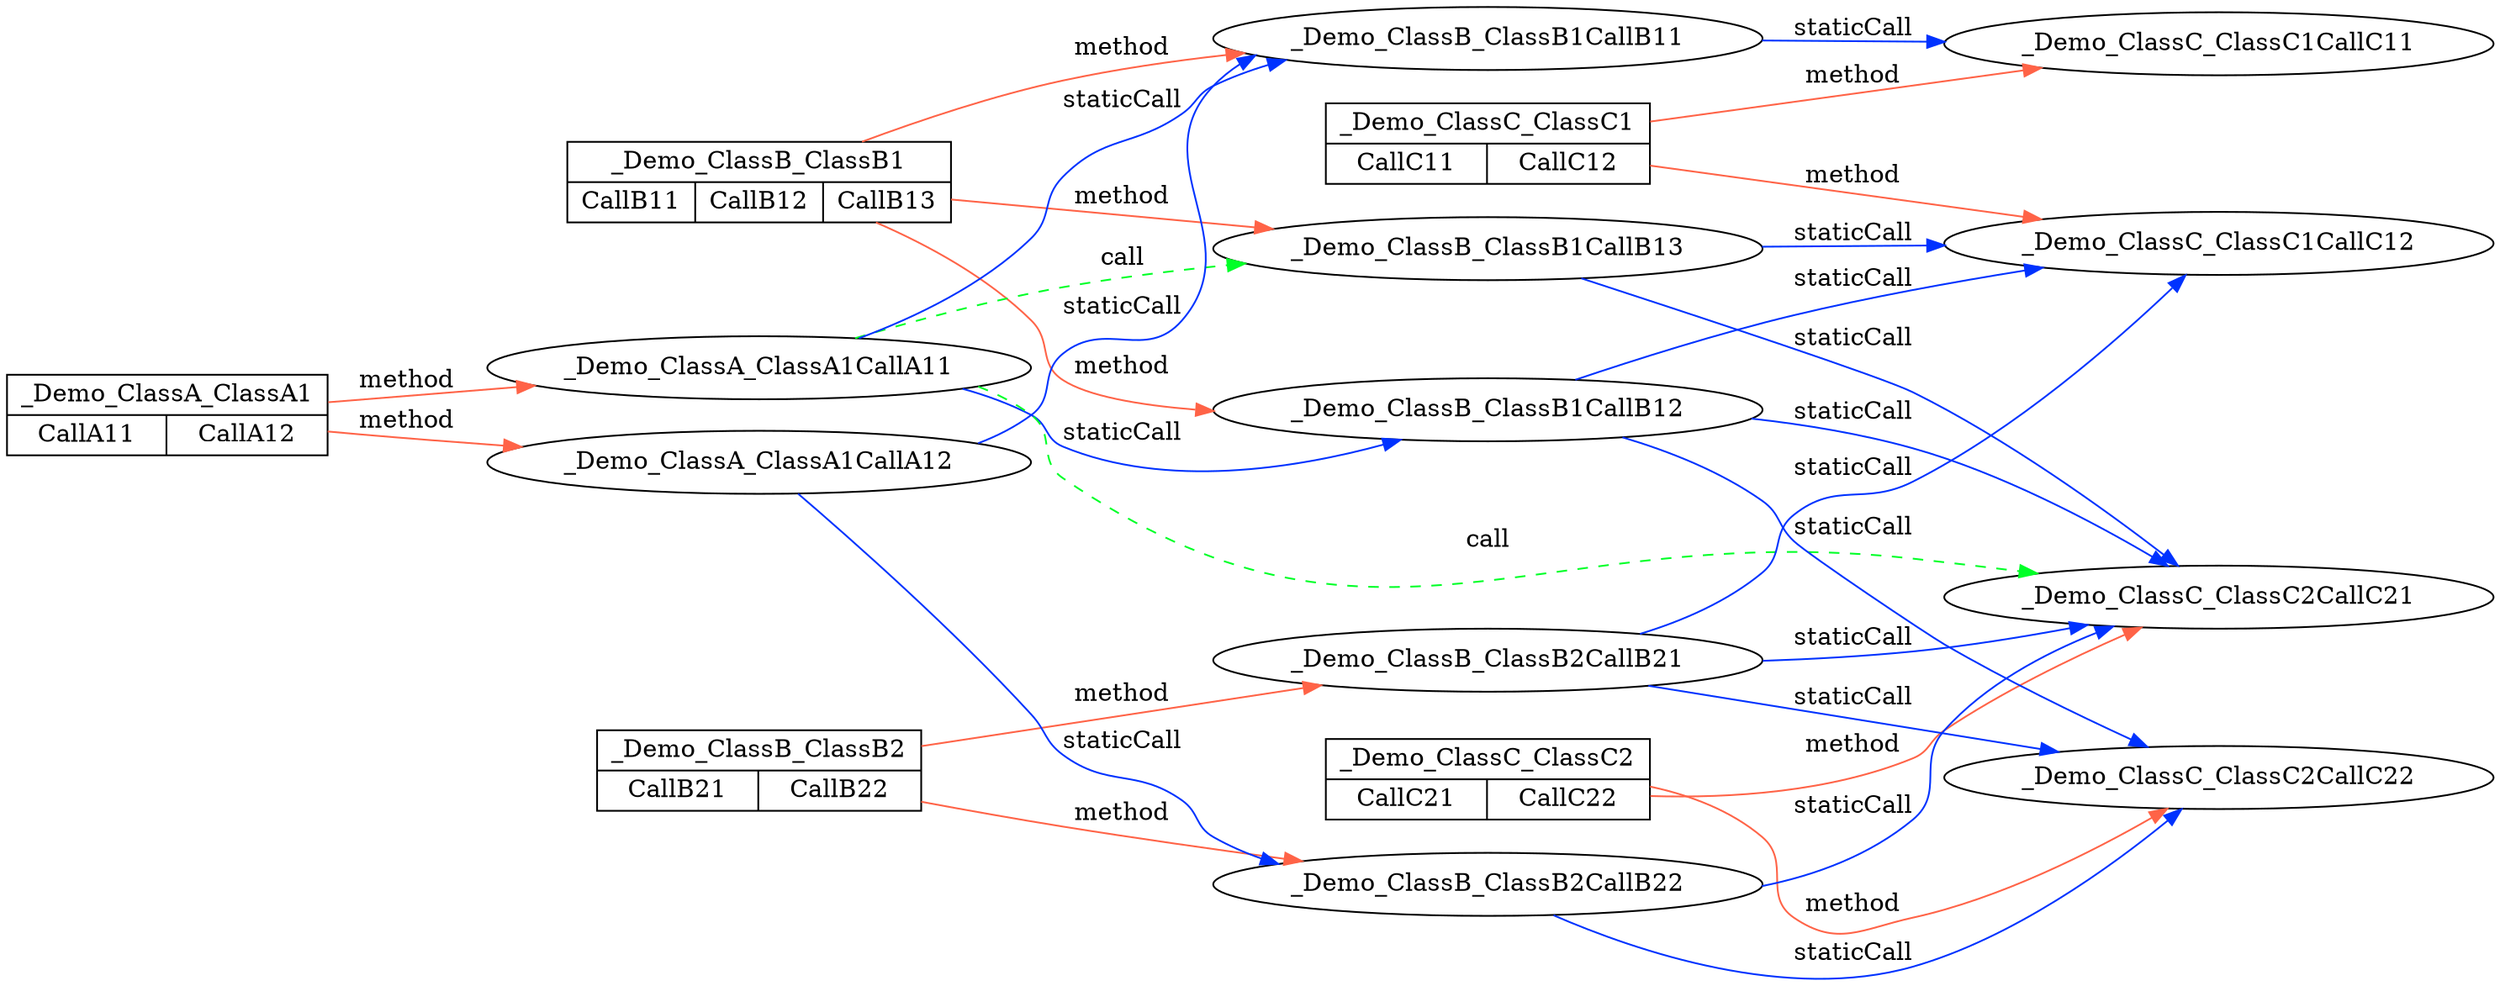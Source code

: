 digraph demo {
 rankdir = LR;
 edge[color="#FF6347"];

_Demo_ClassB_ClassB1[label="_Demo_ClassB_ClassB1", shape="circle"]

_Demo_ClassC_ClassC1[label="_Demo_ClassC_ClassC1", shape="circle"]

_Demo_ClassC_ClassC2[label="_Demo_ClassC_ClassC2", shape="circle"]

_Demo_ClassB_ClassB2[label="_Demo_ClassB_ClassB2", shape="circle"]
edge[color="#002327";style="dashed"];
_Demo_ClassA_ClassA1 [shape=record, label="_Demo_ClassA_ClassA1 | { <_Demo_ClassA_ClassA1CallA11> CallA11|<_Demo_ClassA_ClassA1CallA12> CallA12 }"];
edge[color="#002327";style="dashed"];
_Demo_ClassB_ClassB1 [shape=record, label="_Demo_ClassB_ClassB1 | { <_Demo_ClassB_ClassB1CallB11> CallB11|<_Demo_ClassB_ClassB1CallB12> CallB12|<_Demo_ClassB_ClassB1CallB13> CallB13 }"];
edge[color="#002327";style="dashed"];
_Demo_ClassC_ClassC1 [shape=record, label="_Demo_ClassC_ClassC1 | { <_Demo_ClassC_ClassC1CallC11> CallC11|<_Demo_ClassC_ClassC1CallC12> CallC12 }"];
edge[color="#002327";style="dashed"];
_Demo_ClassC_ClassC2 [shape=record, label="_Demo_ClassC_ClassC2 | { <_Demo_ClassC_ClassC2CallC21> CallC21|<_Demo_ClassC_ClassC2CallC22> CallC22 }"];
edge[color="#002327";style="dashed"];
_Demo_ClassB_ClassB2 [shape=record, label="_Demo_ClassB_ClassB2 | { <_Demo_ClassB_ClassB2CallB21> CallB21|<_Demo_ClassB_ClassB2CallB22> CallB22 }"];
edge[color="#FF6347";style="solid"];
edge[color="#FF6347";style="solid"];
_Demo_ClassA_ClassA1->_Demo_ClassA_ClassA1CallA11[label="method"]
edge[color="#00FF27";style="dashed"];
_Demo_ClassA_ClassA1CallA11->_Demo_ClassB_ClassB1CallB13[label="call"]
edge[color="#FF6347";style="solid"];
edge[color="#FF6347";style="solid"];
_Demo_ClassB_ClassB1->_Demo_ClassB_ClassB1CallB11[label="method"]
edge[color="#0032FF"];
_Demo_ClassB_ClassB1CallB11->_Demo_ClassC_ClassC1CallC11[label="staticCall"]
edge[color="#FF6347";style="solid"];
edge[color="#FF6347";style="solid"];
_Demo_ClassC_ClassC1->_Demo_ClassC_ClassC1CallC11[label="method"]
edge[color="#FF6347";style="solid"];
_Demo_ClassC_ClassC1->_Demo_ClassC_ClassC1CallC12[label="method"]
edge[color="#FF6347";style="solid"];
_Demo_ClassB_ClassB1->_Demo_ClassB_ClassB1CallB12[label="method"]
edge[color="#0032FF"];
_Demo_ClassB_ClassB1CallB12->_Demo_ClassC_ClassC1CallC12[label="staticCall"]
edge[color="#FF6347";style="solid"];
edge[color="#0032FF"];
_Demo_ClassB_ClassB1CallB12->_Demo_ClassC_ClassC2CallC21[label="staticCall"]
edge[color="#FF6347";style="solid"];
edge[color="#0032FF"];
_Demo_ClassB_ClassB1CallB12->_Demo_ClassC_ClassC2CallC22[label="staticCall"]
edge[color="#FF6347";style="solid"];
edge[color="#FF6347";style="solid"];
_Demo_ClassC_ClassC2->_Demo_ClassC_ClassC2CallC21[label="method"]
edge[color="#FF6347";style="solid"];
_Demo_ClassC_ClassC2->_Demo_ClassC_ClassC2CallC22[label="method"]
edge[color="#FF6347";style="solid"];
_Demo_ClassB_ClassB1->_Demo_ClassB_ClassB1CallB13[label="method"]
edge[color="#0032FF"];
_Demo_ClassB_ClassB1CallB13->_Demo_ClassC_ClassC1CallC12[label="staticCall"]
edge[color="#FF6347";style="solid"];
edge[color="#0032FF"];
_Demo_ClassB_ClassB1CallB13->_Demo_ClassC_ClassC2CallC21[label="staticCall"]
edge[color="#FF6347";style="solid"];
edge[color="#00FF27";style="dashed"];
_Demo_ClassA_ClassA1CallA11->_Demo_ClassC_ClassC2CallC21[label="call"]
edge[color="#FF6347";style="solid"];
edge[color="#0032FF"];
_Demo_ClassA_ClassA1CallA11->_Demo_ClassB_ClassB1CallB11[label="staticCall"]
edge[color="#FF6347";style="solid"];
edge[color="#0032FF"];
_Demo_ClassA_ClassA1CallA11->_Demo_ClassB_ClassB1CallB12[label="staticCall"]
edge[color="#FF6347";style="solid"];
edge[color="#FF6347";style="solid"];
_Demo_ClassA_ClassA1->_Demo_ClassA_ClassA1CallA12[label="method"]
edge[color="#0032FF"];
_Demo_ClassA_ClassA1CallA12->_Demo_ClassB_ClassB1CallB11[label="staticCall"]
edge[color="#FF6347";style="solid"];
edge[color="#0032FF"];
_Demo_ClassA_ClassA1CallA12->_Demo_ClassB_ClassB2CallB22[label="staticCall"]
edge[color="#FF6347";style="solid"];
edge[color="#FF6347";style="solid"];
_Demo_ClassB_ClassB2->_Demo_ClassB_ClassB2CallB21[label="method"]
edge[color="#0032FF"];
_Demo_ClassB_ClassB2CallB21->_Demo_ClassC_ClassC1CallC12[label="staticCall"]
edge[color="#FF6347";style="solid"];
edge[color="#0032FF"];
_Demo_ClassB_ClassB2CallB21->_Demo_ClassC_ClassC2CallC21[label="staticCall"]
edge[color="#FF6347";style="solid"];
edge[color="#0032FF"];
_Demo_ClassB_ClassB2CallB21->_Demo_ClassC_ClassC2CallC22[label="staticCall"]
edge[color="#FF6347";style="solid"];
edge[color="#FF6347";style="solid"];
_Demo_ClassB_ClassB2->_Demo_ClassB_ClassB2CallB22[label="method"]
edge[color="#0032FF"];
_Demo_ClassB_ClassB2CallB22->_Demo_ClassC_ClassC2CallC21[label="staticCall"]
edge[color="#FF6347";style="solid"];
edge[color="#0032FF"];
_Demo_ClassB_ClassB2CallB22->_Demo_ClassC_ClassC2CallC22[label="staticCall"]
edge[color="#FF6347";style="solid"];
edge[color="#002327";style="dashed"];
_Demo_ClassA_ClassA1 [shape=record, label="_Demo_ClassA_ClassA1 | { <_Demo_ClassA_ClassA1CallA11> CallA11|<_Demo_ClassA_ClassA1CallA12> CallA12 }"];
edge[color="#002327";style="dashed"];
_Demo_ClassB_ClassB1 [shape=record, label="_Demo_ClassB_ClassB1 | { <_Demo_ClassB_ClassB1CallB11> CallB11|<_Demo_ClassB_ClassB1CallB12> CallB12|<_Demo_ClassB_ClassB1CallB13> CallB13 }"];
edge[color="#002327";style="dashed"];
_Demo_ClassC_ClassC1 [shape=record, label="_Demo_ClassC_ClassC1 | { <_Demo_ClassC_ClassC1CallC11> CallC11|<_Demo_ClassC_ClassC1CallC12> CallC12 }"];
edge[color="#002327";style="dashed"];
_Demo_ClassC_ClassC2 [shape=record, label="_Demo_ClassC_ClassC2 | { <_Demo_ClassC_ClassC2CallC21> CallC21|<_Demo_ClassC_ClassC2CallC22> CallC22 }"];
edge[color="#002327";style="dashed"];
_Demo_ClassB_ClassB2 [shape=record, label="_Demo_ClassB_ClassB2 | { <_Demo_ClassB_ClassB2CallB21> CallB21|<_Demo_ClassB_ClassB2CallB22> CallB22 }"];
edge[color="#FF6347";style="solid"];
 
}